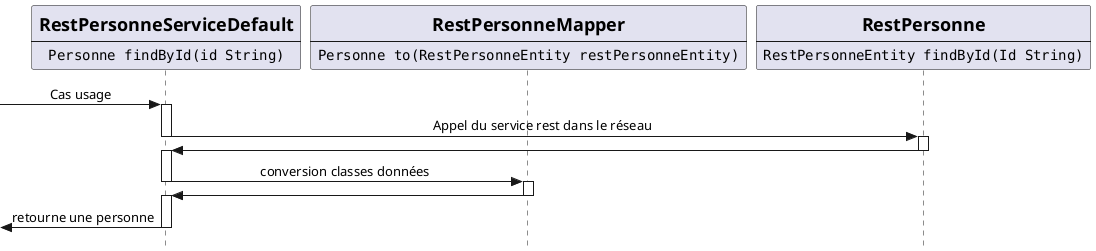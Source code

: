 @startuml
skinparam style strictuml
skinparam sequenceMessageAlign center
participant RestPersonneServiceDefault [
    =RestPersonneServiceDefault
    ----
    ""Personne findById(id String)""
]
participant RestPersonneMapperModel [
    =RestPersonneMapper
    ----
    ""Personne to(RestPersonneEntity restPersonneEntity)""
]
participant RestPersonne [
    =RestPersonne
    ----
    ""RestPersonneEntity findById(Id String)""
]


[-> RestPersonneServiceDefault ++ : Cas usage
RestPersonneServiceDefault -> RestPersonne --++: Appel du service rest dans le réseau
RestPersonne -> RestPersonneServiceDefault --++:
RestPersonneServiceDefault -> RestPersonneMapperModel --++: conversion classes données
RestPersonneMapperModel -> RestPersonneServiceDefault --++
[<- RestPersonneServiceDefault -- : retourne une personne
@enduml

